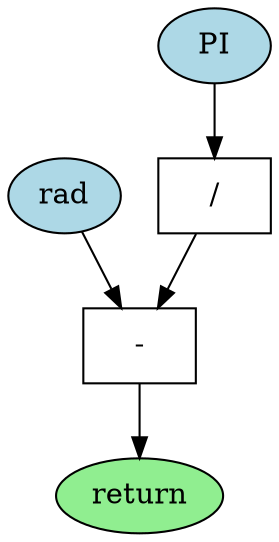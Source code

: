 digraph my_cos_DFG {
    node [shape=ellipse, style=filled, fillcolor=lightblue];
    rad_in [label="rad"];
    PI_in [label="PI"];

    node [shape=box, style="", fillcolor=""];
    op_sub [label="-"];
    op_div [label="/"];

    node [shape=ellipse, style=filled, fillcolor=lightgreen];
    result [label="return"];

    rad_in -> op_sub;
    PI_in -> op_div;
    op_div -> op_sub;
    op_sub -> result;
}